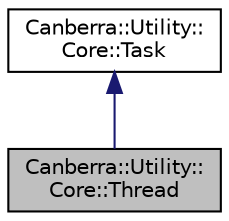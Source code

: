 digraph "Canberra::Utility::Core::Thread"
{
  edge [fontname="Helvetica",fontsize="10",labelfontname="Helvetica",labelfontsize="10"];
  node [fontname="Helvetica",fontsize="10",shape=record];
  Node0 [label="Canberra::Utility::\lCore::Thread",height=0.2,width=0.4,color="black", fillcolor="grey75", style="filled", fontcolor="black"];
  Node1 -> Node0 [dir="back",color="midnightblue",fontsize="10",style="solid",fontname="Helvetica"];
  Node1 [label="Canberra::Utility::\lCore::Task",height=0.2,width=0.4,color="black", fillcolor="white", style="filled",URL="$d0/d2a/class_canberra_1_1_utility_1_1_core_1_1_task.html"];
}
